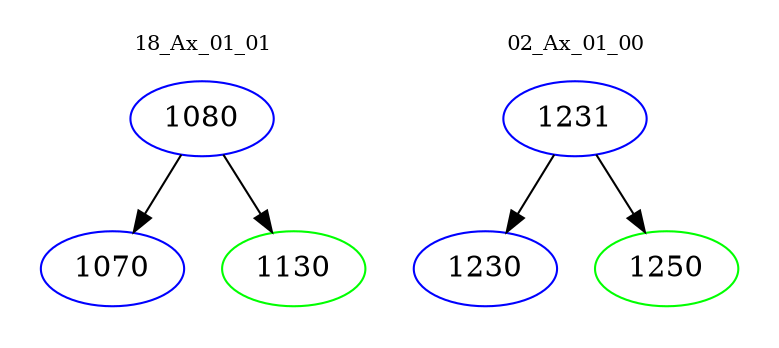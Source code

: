 digraph{
subgraph cluster_0 {
color = white
label = "18_Ax_01_01";
fontsize=10;
T0_1080 [label="1080", color="blue"]
T0_1080 -> T0_1070 [color="black"]
T0_1070 [label="1070", color="blue"]
T0_1080 -> T0_1130 [color="black"]
T0_1130 [label="1130", color="green"]
}
subgraph cluster_1 {
color = white
label = "02_Ax_01_00";
fontsize=10;
T1_1231 [label="1231", color="blue"]
T1_1231 -> T1_1230 [color="black"]
T1_1230 [label="1230", color="blue"]
T1_1231 -> T1_1250 [color="black"]
T1_1250 [label="1250", color="green"]
}
}

